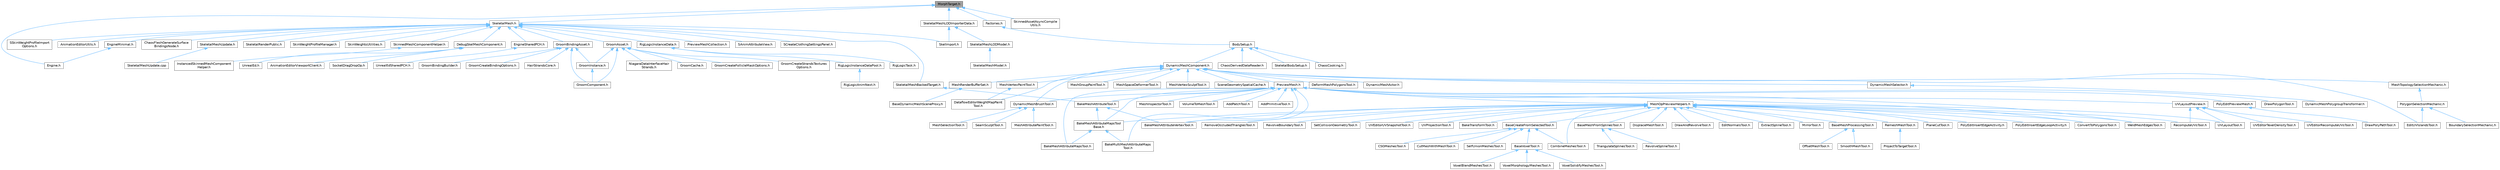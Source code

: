 digraph "MorphTarget.h"
{
 // INTERACTIVE_SVG=YES
 // LATEX_PDF_SIZE
  bgcolor="transparent";
  edge [fontname=Helvetica,fontsize=10,labelfontname=Helvetica,labelfontsize=10];
  node [fontname=Helvetica,fontsize=10,shape=box,height=0.2,width=0.4];
  Node1 [id="Node000001",label="MorphTarget.h",height=0.2,width=0.4,color="gray40", fillcolor="grey60", style="filled", fontcolor="black",tooltip=" "];
  Node1 -> Node2 [id="edge1_Node000001_Node000002",dir="back",color="steelblue1",style="solid",tooltip=" "];
  Node2 [id="Node000002",label="Engine.h",height=0.2,width=0.4,color="grey40", fillcolor="white", style="filled",URL="$d1/d34/Public_2Engine_8h.html",tooltip=" "];
  Node1 -> Node3 [id="edge2_Node000001_Node000003",dir="back",color="steelblue1",style="solid",tooltip=" "];
  Node3 [id="Node000003",label="Factories.h",height=0.2,width=0.4,color="grey40", fillcolor="white", style="filled",URL="$d2/d18/Factories_8h.html",tooltip=" "];
  Node3 -> Node4 [id="edge3_Node000003_Node000004",dir="back",color="steelblue1",style="solid",tooltip=" "];
  Node4 [id="Node000004",label="BodySetup.h",height=0.2,width=0.4,color="grey40", fillcolor="white", style="filled",URL="$d8/d7b/BodySetup_8h.html",tooltip=" "];
  Node4 -> Node5 [id="edge4_Node000004_Node000005",dir="back",color="steelblue1",style="solid",tooltip=" "];
  Node5 [id="Node000005",label="ChaosCooking.h",height=0.2,width=0.4,color="grey40", fillcolor="white", style="filled",URL="$de/d88/ChaosCooking_8h.html",tooltip=" "];
  Node4 -> Node6 [id="edge5_Node000004_Node000006",dir="back",color="steelblue1",style="solid",tooltip=" "];
  Node6 [id="Node000006",label="ChaosDerivedDataReader.h",height=0.2,width=0.4,color="grey40", fillcolor="white", style="filled",URL="$de/d70/ChaosDerivedDataReader_8h.html",tooltip=" "];
  Node4 -> Node7 [id="edge6_Node000004_Node000007",dir="back",color="steelblue1",style="solid",tooltip=" "];
  Node7 [id="Node000007",label="DynamicMeshComponent.h",height=0.2,width=0.4,color="grey40", fillcolor="white", style="filled",URL="$d8/d66/DynamicMeshComponent_8h.html",tooltip=" "];
  Node7 -> Node8 [id="edge7_Node000007_Node000008",dir="back",color="steelblue1",style="solid",tooltip=" "];
  Node8 [id="Node000008",label="DataflowEditorWeightMapPaint\lTool.h",height=0.2,width=0.4,color="grey40", fillcolor="white", style="filled",URL="$db/d46/DataflowEditorWeightMapPaintTool_8h.html",tooltip=" "];
  Node7 -> Node9 [id="edge8_Node000007_Node000009",dir="back",color="steelblue1",style="solid",tooltip=" "];
  Node9 [id="Node000009",label="DeformMeshPolygonsTool.h",height=0.2,width=0.4,color="grey40", fillcolor="white", style="filled",URL="$db/d72/DeformMeshPolygonsTool_8h.html",tooltip=" "];
  Node7 -> Node10 [id="edge9_Node000007_Node000010",dir="back",color="steelblue1",style="solid",tooltip=" "];
  Node10 [id="Node000010",label="DynamicMeshActor.h",height=0.2,width=0.4,color="grey40", fillcolor="white", style="filled",URL="$d1/d71/DynamicMeshActor_8h.html",tooltip=" "];
  Node7 -> Node11 [id="edge10_Node000007_Node000011",dir="back",color="steelblue1",style="solid",tooltip=" "];
  Node11 [id="Node000011",label="DynamicMeshBrushTool.h",height=0.2,width=0.4,color="grey40", fillcolor="white", style="filled",URL="$da/d04/DynamicMeshBrushTool_8h.html",tooltip=" "];
  Node11 -> Node12 [id="edge11_Node000011_Node000012",dir="back",color="steelblue1",style="solid",tooltip=" "];
  Node12 [id="Node000012",label="MeshAttributePaintTool.h",height=0.2,width=0.4,color="grey40", fillcolor="white", style="filled",URL="$d3/d29/MeshAttributePaintTool_8h.html",tooltip=" "];
  Node11 -> Node13 [id="edge12_Node000011_Node000013",dir="back",color="steelblue1",style="solid",tooltip=" "];
  Node13 [id="Node000013",label="MeshSelectionTool.h",height=0.2,width=0.4,color="grey40", fillcolor="white", style="filled",URL="$d8/d80/MeshSelectionTool_8h.html",tooltip=" "];
  Node11 -> Node14 [id="edge13_Node000011_Node000014",dir="back",color="steelblue1",style="solid",tooltip=" "];
  Node14 [id="Node000014",label="SeamSculptTool.h",height=0.2,width=0.4,color="grey40", fillcolor="white", style="filled",URL="$d1/d31/SeamSculptTool_8h.html",tooltip=" "];
  Node7 -> Node15 [id="edge14_Node000007_Node000015",dir="back",color="steelblue1",style="solid",tooltip=" "];
  Node15 [id="Node000015",label="DynamicMeshSelector.h",height=0.2,width=0.4,color="grey40", fillcolor="white", style="filled",URL="$dc/d01/DynamicMeshSelector_8h.html",tooltip=" "];
  Node15 -> Node16 [id="edge15_Node000015_Node000016",dir="back",color="steelblue1",style="solid",tooltip=" "];
  Node16 [id="Node000016",label="DynamicMeshPolygroupTransformer.h",height=0.2,width=0.4,color="grey40", fillcolor="white", style="filled",URL="$dc/db2/DynamicMeshPolygroupTransformer_8h.html",tooltip=" "];
  Node7 -> Node17 [id="edge16_Node000007_Node000017",dir="back",color="steelblue1",style="solid",tooltip=" "];
  Node17 [id="Node000017",label="EditUVIslandsTool.h",height=0.2,width=0.4,color="grey40", fillcolor="white", style="filled",URL="$d0/de4/EditUVIslandsTool_8h.html",tooltip=" "];
  Node7 -> Node18 [id="edge17_Node000007_Node000018",dir="back",color="steelblue1",style="solid",tooltip=" "];
  Node18 [id="Node000018",label="MeshGroupPaintTool.h",height=0.2,width=0.4,color="grey40", fillcolor="white", style="filled",URL="$dd/d04/MeshGroupPaintTool_8h.html",tooltip=" "];
  Node7 -> Node19 [id="edge18_Node000007_Node000019",dir="back",color="steelblue1",style="solid",tooltip=" "];
  Node19 [id="Node000019",label="MeshRenderBufferSet.h",height=0.2,width=0.4,color="grey40", fillcolor="white", style="filled",URL="$de/dc2/MeshRenderBufferSet_8h.html",tooltip=" "];
  Node19 -> Node20 [id="edge19_Node000019_Node000020",dir="back",color="steelblue1",style="solid",tooltip=" "];
  Node20 [id="Node000020",label="BaseDynamicMeshSceneProxy.h",height=0.2,width=0.4,color="grey40", fillcolor="white", style="filled",URL="$d2/dee/BaseDynamicMeshSceneProxy_8h.html",tooltip=" "];
  Node7 -> Node21 [id="edge20_Node000007_Node000021",dir="back",color="steelblue1",style="solid",tooltip=" "];
  Node21 [id="Node000021",label="MeshSpaceDeformerTool.h",height=0.2,width=0.4,color="grey40", fillcolor="white", style="filled",URL="$d7/dc8/MeshSpaceDeformerTool_8h.html",tooltip=" "];
  Node7 -> Node22 [id="edge21_Node000007_Node000022",dir="back",color="steelblue1",style="solid",tooltip=" "];
  Node22 [id="Node000022",label="MeshTopologySelectionMechanic.h",height=0.2,width=0.4,color="grey40", fillcolor="white", style="filled",URL="$d5/d15/MeshTopologySelectionMechanic_8h.html",tooltip=" "];
  Node22 -> Node23 [id="edge22_Node000022_Node000023",dir="back",color="steelblue1",style="solid",tooltip=" "];
  Node23 [id="Node000023",label="PolygonSelectionMechanic.h",height=0.2,width=0.4,color="grey40", fillcolor="white", style="filled",URL="$da/dff/PolygonSelectionMechanic_8h.html",tooltip=" "];
  Node23 -> Node24 [id="edge23_Node000023_Node000024",dir="back",color="steelblue1",style="solid",tooltip=" "];
  Node24 [id="Node000024",label="BoundarySelectionMechanic.h",height=0.2,width=0.4,color="grey40", fillcolor="white", style="filled",URL="$d8/dd6/BoundarySelectionMechanic_8h.html",tooltip=" "];
  Node23 -> Node17 [id="edge24_Node000023_Node000017",dir="back",color="steelblue1",style="solid",tooltip=" "];
  Node7 -> Node25 [id="edge25_Node000007_Node000025",dir="back",color="steelblue1",style="solid",tooltip=" "];
  Node25 [id="Node000025",label="MeshVertexPaintTool.h",height=0.2,width=0.4,color="grey40", fillcolor="white", style="filled",URL="$db/d74/MeshVertexPaintTool_8h.html",tooltip=" "];
  Node25 -> Node8 [id="edge26_Node000025_Node000008",dir="back",color="steelblue1",style="solid",tooltip=" "];
  Node7 -> Node26 [id="edge27_Node000007_Node000026",dir="back",color="steelblue1",style="solid",tooltip=" "];
  Node26 [id="Node000026",label="MeshVertexSculptTool.h",height=0.2,width=0.4,color="grey40", fillcolor="white", style="filled",URL="$dc/da6/MeshVertexSculptTool_8h.html",tooltip=" "];
  Node7 -> Node27 [id="edge28_Node000007_Node000027",dir="back",color="steelblue1",style="solid",tooltip=" "];
  Node27 [id="Node000027",label="PreviewMesh.h",height=0.2,width=0.4,color="grey40", fillcolor="white", style="filled",URL="$d6/d30/PreviewMesh_8h.html",tooltip=" "];
  Node27 -> Node28 [id="edge29_Node000027_Node000028",dir="back",color="steelblue1",style="solid",tooltip=" "];
  Node28 [id="Node000028",label="AddPatchTool.h",height=0.2,width=0.4,color="grey40", fillcolor="white", style="filled",URL="$d5/deb/AddPatchTool_8h.html",tooltip=" "];
  Node27 -> Node29 [id="edge30_Node000027_Node000029",dir="back",color="steelblue1",style="solid",tooltip=" "];
  Node29 [id="Node000029",label="AddPrimitiveTool.h",height=0.2,width=0.4,color="grey40", fillcolor="white", style="filled",URL="$d5/dbf/AddPrimitiveTool_8h.html",tooltip=" "];
  Node27 -> Node30 [id="edge31_Node000027_Node000030",dir="back",color="steelblue1",style="solid",tooltip=" "];
  Node30 [id="Node000030",label="BakeMeshAttributeMapsTool.h",height=0.2,width=0.4,color="grey40", fillcolor="white", style="filled",URL="$d8/d14/BakeMeshAttributeMapsTool_8h.html",tooltip=" "];
  Node27 -> Node31 [id="edge32_Node000027_Node000031",dir="back",color="steelblue1",style="solid",tooltip=" "];
  Node31 [id="Node000031",label="BakeMeshAttributeMapsTool\lBase.h",height=0.2,width=0.4,color="grey40", fillcolor="white", style="filled",URL="$dc/d68/BakeMeshAttributeMapsToolBase_8h.html",tooltip=" "];
  Node31 -> Node30 [id="edge33_Node000031_Node000030",dir="back",color="steelblue1",style="solid",tooltip=" "];
  Node31 -> Node32 [id="edge34_Node000031_Node000032",dir="back",color="steelblue1",style="solid",tooltip=" "];
  Node32 [id="Node000032",label="BakeMultiMeshAttributeMaps\lTool.h",height=0.2,width=0.4,color="grey40", fillcolor="white", style="filled",URL="$d7/d65/BakeMultiMeshAttributeMapsTool_8h.html",tooltip=" "];
  Node27 -> Node33 [id="edge35_Node000027_Node000033",dir="back",color="steelblue1",style="solid",tooltip=" "];
  Node33 [id="Node000033",label="BakeMeshAttributeTool.h",height=0.2,width=0.4,color="grey40", fillcolor="white", style="filled",URL="$d0/d82/BakeMeshAttributeTool_8h.html",tooltip=" "];
  Node33 -> Node31 [id="edge36_Node000033_Node000031",dir="back",color="steelblue1",style="solid",tooltip=" "];
  Node33 -> Node34 [id="edge37_Node000033_Node000034",dir="back",color="steelblue1",style="solid",tooltip=" "];
  Node34 [id="Node000034",label="BakeMeshAttributeVertexTool.h",height=0.2,width=0.4,color="grey40", fillcolor="white", style="filled",URL="$d6/d76/BakeMeshAttributeVertexTool_8h.html",tooltip=" "];
  Node27 -> Node34 [id="edge38_Node000027_Node000034",dir="back",color="steelblue1",style="solid",tooltip=" "];
  Node27 -> Node32 [id="edge39_Node000027_Node000032",dir="back",color="steelblue1",style="solid",tooltip=" "];
  Node27 -> Node35 [id="edge40_Node000027_Node000035",dir="back",color="steelblue1",style="solid",tooltip=" "];
  Node35 [id="Node000035",label="ConvertToPolygonsTool.h",height=0.2,width=0.4,color="grey40", fillcolor="white", style="filled",URL="$d7/d5a/ConvertToPolygonsTool_8h.html",tooltip=" "];
  Node27 -> Node36 [id="edge41_Node000027_Node000036",dir="back",color="steelblue1",style="solid",tooltip=" "];
  Node36 [id="Node000036",label="DrawPolygonTool.h",height=0.2,width=0.4,color="grey40", fillcolor="white", style="filled",URL="$d0/d15/DrawPolygonTool_8h.html",tooltip=" "];
  Node27 -> Node11 [id="edge42_Node000027_Node000011",dir="back",color="steelblue1",style="solid",tooltip=" "];
  Node27 -> Node37 [id="edge43_Node000027_Node000037",dir="back",color="steelblue1",style="solid",tooltip=" "];
  Node37 [id="Node000037",label="MeshInspectorTool.h",height=0.2,width=0.4,color="grey40", fillcolor="white", style="filled",URL="$de/da1/MeshInspectorTool_8h.html",tooltip=" "];
  Node27 -> Node38 [id="edge44_Node000027_Node000038",dir="back",color="steelblue1",style="solid",tooltip=" "];
  Node38 [id="Node000038",label="MeshOpPreviewHelpers.h",height=0.2,width=0.4,color="grey40", fillcolor="white", style="filled",URL="$de/d33/MeshOpPreviewHelpers_8h.html",tooltip=" "];
  Node38 -> Node31 [id="edge45_Node000038_Node000031",dir="back",color="steelblue1",style="solid",tooltip=" "];
  Node38 -> Node34 [id="edge46_Node000038_Node000034",dir="back",color="steelblue1",style="solid",tooltip=" "];
  Node38 -> Node39 [id="edge47_Node000038_Node000039",dir="back",color="steelblue1",style="solid",tooltip=" "];
  Node39 [id="Node000039",label="BakeTransformTool.h",height=0.2,width=0.4,color="grey40", fillcolor="white", style="filled",URL="$dc/d39/BakeTransformTool_8h.html",tooltip=" "];
  Node38 -> Node40 [id="edge48_Node000038_Node000040",dir="back",color="steelblue1",style="solid",tooltip=" "];
  Node40 [id="Node000040",label="BaseCreateFromSelectedTool.h",height=0.2,width=0.4,color="grey40", fillcolor="white", style="filled",URL="$de/dc7/BaseCreateFromSelectedTool_8h.html",tooltip=" "];
  Node40 -> Node41 [id="edge49_Node000040_Node000041",dir="back",color="steelblue1",style="solid",tooltip=" "];
  Node41 [id="Node000041",label="BaseVoxelTool.h",height=0.2,width=0.4,color="grey40", fillcolor="white", style="filled",URL="$db/d63/BaseVoxelTool_8h.html",tooltip=" "];
  Node41 -> Node42 [id="edge50_Node000041_Node000042",dir="back",color="steelblue1",style="solid",tooltip=" "];
  Node42 [id="Node000042",label="VoxelBlendMeshesTool.h",height=0.2,width=0.4,color="grey40", fillcolor="white", style="filled",URL="$da/d0e/VoxelBlendMeshesTool_8h.html",tooltip=" "];
  Node41 -> Node43 [id="edge51_Node000041_Node000043",dir="back",color="steelblue1",style="solid",tooltip=" "];
  Node43 [id="Node000043",label="VoxelMorphologyMeshesTool.h",height=0.2,width=0.4,color="grey40", fillcolor="white", style="filled",URL="$dc/d30/VoxelMorphologyMeshesTool_8h.html",tooltip=" "];
  Node41 -> Node44 [id="edge52_Node000041_Node000044",dir="back",color="steelblue1",style="solid",tooltip=" "];
  Node44 [id="Node000044",label="VoxelSolidifyMeshesTool.h",height=0.2,width=0.4,color="grey40", fillcolor="white", style="filled",URL="$de/da2/VoxelSolidifyMeshesTool_8h.html",tooltip=" "];
  Node40 -> Node45 [id="edge53_Node000040_Node000045",dir="back",color="steelblue1",style="solid",tooltip=" "];
  Node45 [id="Node000045",label="CSGMeshesTool.h",height=0.2,width=0.4,color="grey40", fillcolor="white", style="filled",URL="$db/dd1/CSGMeshesTool_8h.html",tooltip=" "];
  Node40 -> Node46 [id="edge54_Node000040_Node000046",dir="back",color="steelblue1",style="solid",tooltip=" "];
  Node46 [id="Node000046",label="CombineMeshesTool.h",height=0.2,width=0.4,color="grey40", fillcolor="white", style="filled",URL="$dd/da3/CombineMeshesTool_8h.html",tooltip=" "];
  Node40 -> Node47 [id="edge55_Node000040_Node000047",dir="back",color="steelblue1",style="solid",tooltip=" "];
  Node47 [id="Node000047",label="CutMeshWithMeshTool.h",height=0.2,width=0.4,color="grey40", fillcolor="white", style="filled",URL="$d2/d2c/CutMeshWithMeshTool_8h.html",tooltip=" "];
  Node40 -> Node48 [id="edge56_Node000040_Node000048",dir="back",color="steelblue1",style="solid",tooltip=" "];
  Node48 [id="Node000048",label="SelfUnionMeshesTool.h",height=0.2,width=0.4,color="grey40", fillcolor="white", style="filled",URL="$dc/dad/SelfUnionMeshesTool_8h.html",tooltip=" "];
  Node38 -> Node49 [id="edge57_Node000038_Node000049",dir="back",color="steelblue1",style="solid",tooltip=" "];
  Node49 [id="Node000049",label="BaseMeshFromSplinesTool.h",height=0.2,width=0.4,color="grey40", fillcolor="white", style="filled",URL="$da/d31/BaseMeshFromSplinesTool_8h.html",tooltip=" "];
  Node49 -> Node50 [id="edge58_Node000049_Node000050",dir="back",color="steelblue1",style="solid",tooltip=" "];
  Node50 [id="Node000050",label="RevolveSplineTool.h",height=0.2,width=0.4,color="grey40", fillcolor="white", style="filled",URL="$d3/d36/RevolveSplineTool_8h.html",tooltip=" "];
  Node49 -> Node51 [id="edge59_Node000049_Node000051",dir="back",color="steelblue1",style="solid",tooltip=" "];
  Node51 [id="Node000051",label="TriangulateSplinesTool.h",height=0.2,width=0.4,color="grey40", fillcolor="white", style="filled",URL="$d9/de6/TriangulateSplinesTool_8h.html",tooltip=" "];
  Node38 -> Node52 [id="edge60_Node000038_Node000052",dir="back",color="steelblue1",style="solid",tooltip=" "];
  Node52 [id="Node000052",label="BaseMeshProcessingTool.h",height=0.2,width=0.4,color="grey40", fillcolor="white", style="filled",URL="$d4/d77/BaseMeshProcessingTool_8h.html",tooltip=" "];
  Node52 -> Node53 [id="edge61_Node000052_Node000053",dir="back",color="steelblue1",style="solid",tooltip=" "];
  Node53 [id="Node000053",label="OffsetMeshTool.h",height=0.2,width=0.4,color="grey40", fillcolor="white", style="filled",URL="$da/d01/OffsetMeshTool_8h.html",tooltip=" "];
  Node52 -> Node54 [id="edge62_Node000052_Node000054",dir="back",color="steelblue1",style="solid",tooltip=" "];
  Node54 [id="Node000054",label="SmoothMeshTool.h",height=0.2,width=0.4,color="grey40", fillcolor="white", style="filled",URL="$da/da9/SmoothMeshTool_8h.html",tooltip=" "];
  Node38 -> Node46 [id="edge63_Node000038_Node000046",dir="back",color="steelblue1",style="solid",tooltip=" "];
  Node38 -> Node35 [id="edge64_Node000038_Node000035",dir="back",color="steelblue1",style="solid",tooltip=" "];
  Node38 -> Node55 [id="edge65_Node000038_Node000055",dir="back",color="steelblue1",style="solid",tooltip=" "];
  Node55 [id="Node000055",label="DisplaceMeshTool.h",height=0.2,width=0.4,color="grey40", fillcolor="white", style="filled",URL="$da/d28/DisplaceMeshTool_8h.html",tooltip=" "];
  Node38 -> Node56 [id="edge66_Node000038_Node000056",dir="back",color="steelblue1",style="solid",tooltip=" "];
  Node56 [id="Node000056",label="DrawAndRevolveTool.h",height=0.2,width=0.4,color="grey40", fillcolor="white", style="filled",URL="$d8/d06/DrawAndRevolveTool_8h.html",tooltip=" "];
  Node38 -> Node57 [id="edge67_Node000038_Node000057",dir="back",color="steelblue1",style="solid",tooltip=" "];
  Node57 [id="Node000057",label="EditNormalsTool.h",height=0.2,width=0.4,color="grey40", fillcolor="white", style="filled",URL="$de/d53/EditNormalsTool_8h.html",tooltip=" "];
  Node38 -> Node58 [id="edge68_Node000038_Node000058",dir="back",color="steelblue1",style="solid",tooltip=" "];
  Node58 [id="Node000058",label="ExtractSplineTool.h",height=0.2,width=0.4,color="grey40", fillcolor="white", style="filled",URL="$d3/d4d/ExtractSplineTool_8h.html",tooltip=" "];
  Node38 -> Node59 [id="edge69_Node000038_Node000059",dir="back",color="steelblue1",style="solid",tooltip=" "];
  Node59 [id="Node000059",label="MirrorTool.h",height=0.2,width=0.4,color="grey40", fillcolor="white", style="filled",URL="$d3/dc9/MirrorTool_8h.html",tooltip=" "];
  Node38 -> Node60 [id="edge70_Node000038_Node000060",dir="back",color="steelblue1",style="solid",tooltip=" "];
  Node60 [id="Node000060",label="PlaneCutTool.h",height=0.2,width=0.4,color="grey40", fillcolor="white", style="filled",URL="$dd/def/PlaneCutTool_8h.html",tooltip=" "];
  Node38 -> Node61 [id="edge71_Node000038_Node000061",dir="back",color="steelblue1",style="solid",tooltip=" "];
  Node61 [id="Node000061",label="PolyEditInsertEdgeActivity.h",height=0.2,width=0.4,color="grey40", fillcolor="white", style="filled",URL="$d1/d26/PolyEditInsertEdgeActivity_8h.html",tooltip=" "];
  Node38 -> Node62 [id="edge72_Node000038_Node000062",dir="back",color="steelblue1",style="solid",tooltip=" "];
  Node62 [id="Node000062",label="PolyEditInsertEdgeLoopActivity.h",height=0.2,width=0.4,color="grey40", fillcolor="white", style="filled",URL="$d5/d37/PolyEditInsertEdgeLoopActivity_8h.html",tooltip=" "];
  Node38 -> Node63 [id="edge73_Node000038_Node000063",dir="back",color="steelblue1",style="solid",tooltip=" "];
  Node63 [id="Node000063",label="RecomputeUVsTool.h",height=0.2,width=0.4,color="grey40", fillcolor="white", style="filled",URL="$d0/d92/RecomputeUVsTool_8h.html",tooltip=" "];
  Node38 -> Node64 [id="edge74_Node000038_Node000064",dir="back",color="steelblue1",style="solid",tooltip=" "];
  Node64 [id="Node000064",label="RemeshMeshTool.h",height=0.2,width=0.4,color="grey40", fillcolor="white", style="filled",URL="$dc/dd6/RemeshMeshTool_8h.html",tooltip=" "];
  Node64 -> Node65 [id="edge75_Node000064_Node000065",dir="back",color="steelblue1",style="solid",tooltip=" "];
  Node65 [id="Node000065",label="ProjectToTargetTool.h",height=0.2,width=0.4,color="grey40", fillcolor="white", style="filled",URL="$d3/daa/ProjectToTargetTool_8h.html",tooltip=" "];
  Node38 -> Node66 [id="edge76_Node000038_Node000066",dir="back",color="steelblue1",style="solid",tooltip=" "];
  Node66 [id="Node000066",label="RemoveOccludedTrianglesTool.h",height=0.2,width=0.4,color="grey40", fillcolor="white", style="filled",URL="$d9/da1/RemoveOccludedTrianglesTool_8h.html",tooltip=" "];
  Node38 -> Node67 [id="edge77_Node000038_Node000067",dir="back",color="steelblue1",style="solid",tooltip=" "];
  Node67 [id="Node000067",label="RevolveBoundaryTool.h",height=0.2,width=0.4,color="grey40", fillcolor="white", style="filled",URL="$da/dce/RevolveBoundaryTool_8h.html",tooltip=" "];
  Node38 -> Node68 [id="edge78_Node000038_Node000068",dir="back",color="steelblue1",style="solid",tooltip=" "];
  Node68 [id="Node000068",label="SetCollisionGeometryTool.h",height=0.2,width=0.4,color="grey40", fillcolor="white", style="filled",URL="$d0/de6/SetCollisionGeometryTool_8h.html",tooltip=" "];
  Node38 -> Node69 [id="edge79_Node000038_Node000069",dir="back",color="steelblue1",style="solid",tooltip=" "];
  Node69 [id="Node000069",label="UVEditorUVSnapshotTool.h",height=0.2,width=0.4,color="grey40", fillcolor="white", style="filled",URL="$d4/dd6/UVEditorUVSnapshotTool_8h.html",tooltip=" "];
  Node38 -> Node70 [id="edge80_Node000038_Node000070",dir="back",color="steelblue1",style="solid",tooltip=" "];
  Node70 [id="Node000070",label="UVLayoutTool.h",height=0.2,width=0.4,color="grey40", fillcolor="white", style="filled",URL="$d6/d89/UVLayoutTool_8h.html",tooltip=" "];
  Node38 -> Node71 [id="edge81_Node000038_Node000071",dir="back",color="steelblue1",style="solid",tooltip=" "];
  Node71 [id="Node000071",label="UVProjectionTool.h",height=0.2,width=0.4,color="grey40", fillcolor="white", style="filled",URL="$d5/d4f/UVProjectionTool_8h.html",tooltip=" "];
  Node38 -> Node72 [id="edge82_Node000038_Node000072",dir="back",color="steelblue1",style="solid",tooltip=" "];
  Node72 [id="Node000072",label="WeldMeshEdgesTool.h",height=0.2,width=0.4,color="grey40", fillcolor="white", style="filled",URL="$d5/d6e/WeldMeshEdgesTool_8h.html",tooltip=" "];
  Node27 -> Node73 [id="edge83_Node000027_Node000073",dir="back",color="steelblue1",style="solid",tooltip=" "];
  Node73 [id="Node000073",label="PolyEditPreviewMesh.h",height=0.2,width=0.4,color="grey40", fillcolor="white", style="filled",URL="$d2/de8/PolyEditPreviewMesh_8h.html",tooltip=" "];
  Node73 -> Node74 [id="edge84_Node000073_Node000074",dir="back",color="steelblue1",style="solid",tooltip=" "];
  Node74 [id="Node000074",label="DrawPolyPathTool.h",height=0.2,width=0.4,color="grey40", fillcolor="white", style="filled",URL="$dc/d3e/DrawPolyPathTool_8h.html",tooltip=" "];
  Node27 -> Node75 [id="edge85_Node000027_Node000075",dir="back",color="steelblue1",style="solid",tooltip=" "];
  Node75 [id="Node000075",label="UVLayoutPreview.h",height=0.2,width=0.4,color="grey40", fillcolor="white", style="filled",URL="$dd/d16/UVLayoutPreview_8h.html",tooltip=" "];
  Node75 -> Node63 [id="edge86_Node000075_Node000063",dir="back",color="steelblue1",style="solid",tooltip=" "];
  Node75 -> Node76 [id="edge87_Node000075_Node000076",dir="back",color="steelblue1",style="solid",tooltip=" "];
  Node76 [id="Node000076",label="UVEditorRecomputeUVsTool.h",height=0.2,width=0.4,color="grey40", fillcolor="white", style="filled",URL="$d2/db8/UVEditorRecomputeUVsTool_8h.html",tooltip=" "];
  Node75 -> Node77 [id="edge88_Node000075_Node000077",dir="back",color="steelblue1",style="solid",tooltip=" "];
  Node77 [id="Node000077",label="UVEditorTexelDensityTool.h",height=0.2,width=0.4,color="grey40", fillcolor="white", style="filled",URL="$d0/d8b/UVEditorTexelDensityTool_8h.html",tooltip=" "];
  Node75 -> Node70 [id="edge89_Node000075_Node000070",dir="back",color="steelblue1",style="solid",tooltip=" "];
  Node27 -> Node78 [id="edge90_Node000027_Node000078",dir="back",color="steelblue1",style="solid",tooltip=" "];
  Node78 [id="Node000078",label="VolumeToMeshTool.h",height=0.2,width=0.4,color="grey40", fillcolor="white", style="filled",URL="$de/d64/VolumeToMeshTool_8h.html",tooltip=" "];
  Node27 -> Node72 [id="edge91_Node000027_Node000072",dir="back",color="steelblue1",style="solid",tooltip=" "];
  Node7 -> Node79 [id="edge92_Node000007_Node000079",dir="back",color="steelblue1",style="solid",tooltip=" "];
  Node79 [id="Node000079",label="SceneGeometrySpatialCache.h",height=0.2,width=0.4,color="grey40", fillcolor="white", style="filled",URL="$d6/d6f/SceneGeometrySpatialCache_8h.html",tooltip=" "];
  Node4 -> Node80 [id="edge93_Node000004_Node000080",dir="back",color="steelblue1",style="solid",tooltip=" "];
  Node80 [id="Node000080",label="SkeletalBodySetup.h",height=0.2,width=0.4,color="grey40", fillcolor="white", style="filled",URL="$dc/dbc/SkeletalBodySetup_8h.html",tooltip=" "];
  Node1 -> Node81 [id="edge94_Node000001_Node000081",dir="back",color="steelblue1",style="solid",tooltip=" "];
  Node81 [id="Node000081",label="SkeletalMesh.h",height=0.2,width=0.4,color="grey40", fillcolor="white", style="filled",URL="$d6/de7/SkeletalMesh_8h.html",tooltip=" "];
  Node81 -> Node82 [id="edge95_Node000081_Node000082",dir="back",color="steelblue1",style="solid",tooltip=" "];
  Node82 [id="Node000082",label="AnimationEditorUtils.h",height=0.2,width=0.4,color="grey40", fillcolor="white", style="filled",URL="$df/d23/AnimationEditorUtils_8h.html",tooltip=" "];
  Node81 -> Node83 [id="edge96_Node000081_Node000083",dir="back",color="steelblue1",style="solid",tooltip=" "];
  Node83 [id="Node000083",label="ChaosFleshGenerateSurface\lBindingsNode.h",height=0.2,width=0.4,color="grey40", fillcolor="white", style="filled",URL="$db/dca/ChaosFleshGenerateSurfaceBindingsNode_8h.html",tooltip=" "];
  Node81 -> Node84 [id="edge97_Node000081_Node000084",dir="back",color="steelblue1",style="solid",tooltip=" "];
  Node84 [id="Node000084",label="DebugSkelMeshComponent.h",height=0.2,width=0.4,color="grey40", fillcolor="white", style="filled",URL="$d5/d33/DebugSkelMeshComponent_8h.html",tooltip=" "];
  Node84 -> Node85 [id="edge98_Node000084_Node000085",dir="back",color="steelblue1",style="solid",tooltip=" "];
  Node85 [id="Node000085",label="AnimationEditorViewportClient.h",height=0.2,width=0.4,color="grey40", fillcolor="white", style="filled",URL="$d1/d45/AnimationEditorViewportClient_8h.html",tooltip=" "];
  Node84 -> Node86 [id="edge99_Node000084_Node000086",dir="back",color="steelblue1",style="solid",tooltip=" "];
  Node86 [id="Node000086",label="SocketDragDropOp.h",height=0.2,width=0.4,color="grey40", fillcolor="white", style="filled",URL="$d2/d53/SocketDragDropOp_8h.html",tooltip=" "];
  Node84 -> Node87 [id="edge100_Node000084_Node000087",dir="back",color="steelblue1",style="solid",tooltip=" "];
  Node87 [id="Node000087",label="UnrealEd.h",height=0.2,width=0.4,color="grey40", fillcolor="white", style="filled",URL="$d2/d5f/UnrealEd_8h.html",tooltip=" "];
  Node81 -> Node88 [id="edge101_Node000081_Node000088",dir="back",color="steelblue1",style="solid",tooltip=" "];
  Node88 [id="Node000088",label="EngineMinimal.h",height=0.2,width=0.4,color="grey40", fillcolor="white", style="filled",URL="$d0/d2c/EngineMinimal_8h.html",tooltip=" "];
  Node88 -> Node2 [id="edge102_Node000088_Node000002",dir="back",color="steelblue1",style="solid",tooltip=" "];
  Node81 -> Node89 [id="edge103_Node000081_Node000089",dir="back",color="steelblue1",style="solid",tooltip=" "];
  Node89 [id="Node000089",label="EngineSharedPCH.h",height=0.2,width=0.4,color="grey40", fillcolor="white", style="filled",URL="$dc/dbb/EngineSharedPCH_8h.html",tooltip=" "];
  Node89 -> Node90 [id="edge104_Node000089_Node000090",dir="back",color="steelblue1",style="solid",tooltip=" "];
  Node90 [id="Node000090",label="UnrealEdSharedPCH.h",height=0.2,width=0.4,color="grey40", fillcolor="white", style="filled",URL="$d1/de6/UnrealEdSharedPCH_8h.html",tooltip=" "];
  Node81 -> Node91 [id="edge105_Node000081_Node000091",dir="back",color="steelblue1",style="solid",tooltip=" "];
  Node91 [id="Node000091",label="GroomAsset.h",height=0.2,width=0.4,color="grey40", fillcolor="white", style="filled",URL="$d8/df1/GroomAsset_8h.html",tooltip=" "];
  Node91 -> Node92 [id="edge106_Node000091_Node000092",dir="back",color="steelblue1",style="solid",tooltip=" "];
  Node92 [id="Node000092",label="GroomCache.h",height=0.2,width=0.4,color="grey40", fillcolor="white", style="filled",URL="$d7/d6e/GroomCache_8h.html",tooltip=" "];
  Node91 -> Node93 [id="edge107_Node000091_Node000093",dir="back",color="steelblue1",style="solid",tooltip=" "];
  Node93 [id="Node000093",label="GroomComponent.h",height=0.2,width=0.4,color="grey40", fillcolor="white", style="filled",URL="$de/d2e/GroomComponent_8h.html",tooltip=" "];
  Node91 -> Node94 [id="edge108_Node000091_Node000094",dir="back",color="steelblue1",style="solid",tooltip=" "];
  Node94 [id="Node000094",label="GroomCreateFollicleMaskOptions.h",height=0.2,width=0.4,color="grey40", fillcolor="white", style="filled",URL="$d7/d8b/GroomCreateFollicleMaskOptions_8h.html",tooltip=" "];
  Node91 -> Node95 [id="edge109_Node000091_Node000095",dir="back",color="steelblue1",style="solid",tooltip=" "];
  Node95 [id="Node000095",label="GroomCreateStrandsTextures\lOptions.h",height=0.2,width=0.4,color="grey40", fillcolor="white", style="filled",URL="$da/dfc/GroomCreateStrandsTexturesOptions_8h.html",tooltip=" "];
  Node91 -> Node96 [id="edge110_Node000091_Node000096",dir="back",color="steelblue1",style="solid",tooltip=" "];
  Node96 [id="Node000096",label="GroomInstance.h",height=0.2,width=0.4,color="grey40", fillcolor="white", style="filled",URL="$dd/d47/GroomInstance_8h.html",tooltip=" "];
  Node96 -> Node93 [id="edge111_Node000096_Node000093",dir="back",color="steelblue1",style="solid",tooltip=" "];
  Node91 -> Node97 [id="edge112_Node000091_Node000097",dir="back",color="steelblue1",style="solid",tooltip=" "];
  Node97 [id="Node000097",label="NiagaraDataInterfaceHair\lStrands.h",height=0.2,width=0.4,color="grey40", fillcolor="white", style="filled",URL="$da/dd2/NiagaraDataInterfaceHairStrands_8h.html",tooltip=" "];
  Node81 -> Node98 [id="edge113_Node000081_Node000098",dir="back",color="steelblue1",style="solid",tooltip=" "];
  Node98 [id="Node000098",label="GroomBindingAsset.h",height=0.2,width=0.4,color="grey40", fillcolor="white", style="filled",URL="$de/d26/GroomBindingAsset_8h.html",tooltip=" "];
  Node98 -> Node99 [id="edge114_Node000098_Node000099",dir="back",color="steelblue1",style="solid",tooltip=" "];
  Node99 [id="Node000099",label="GroomBindingBuilder.h",height=0.2,width=0.4,color="grey40", fillcolor="white", style="filled",URL="$d2/d2f/GroomBindingBuilder_8h.html",tooltip=" "];
  Node98 -> Node93 [id="edge115_Node000098_Node000093",dir="back",color="steelblue1",style="solid",tooltip=" "];
  Node98 -> Node100 [id="edge116_Node000098_Node000100",dir="back",color="steelblue1",style="solid",tooltip=" "];
  Node100 [id="Node000100",label="GroomCreateBindingOptions.h",height=0.2,width=0.4,color="grey40", fillcolor="white", style="filled",URL="$d5/dba/GroomCreateBindingOptions_8h.html",tooltip=" "];
  Node98 -> Node96 [id="edge117_Node000098_Node000096",dir="back",color="steelblue1",style="solid",tooltip=" "];
  Node98 -> Node101 [id="edge118_Node000098_Node000101",dir="back",color="steelblue1",style="solid",tooltip=" "];
  Node101 [id="Node000101",label="HairStrandsCore.h",height=0.2,width=0.4,color="grey40", fillcolor="white", style="filled",URL="$d7/def/HairStrandsCore_8h.html",tooltip=" "];
  Node81 -> Node102 [id="edge119_Node000081_Node000102",dir="back",color="steelblue1",style="solid",tooltip=" "];
  Node102 [id="Node000102",label="PreviewMeshCollection.h",height=0.2,width=0.4,color="grey40", fillcolor="white", style="filled",URL="$dc/d45/PreviewMeshCollection_8h.html",tooltip=" "];
  Node81 -> Node103 [id="edge120_Node000081_Node000103",dir="back",color="steelblue1",style="solid",tooltip=" "];
  Node103 [id="Node000103",label="RigLogicInstanceData.h",height=0.2,width=0.4,color="grey40", fillcolor="white", style="filled",URL="$d5/d38/RigLogicInstanceData_8h.html",tooltip=" "];
  Node103 -> Node104 [id="edge121_Node000103_Node000104",dir="back",color="steelblue1",style="solid",tooltip=" "];
  Node104 [id="Node000104",label="RigLogicInstanceDataPool.h",height=0.2,width=0.4,color="grey40", fillcolor="white", style="filled",URL="$d3/df0/RigLogicInstanceDataPool_8h.html",tooltip=" "];
  Node104 -> Node105 [id="edge122_Node000104_Node000105",dir="back",color="steelblue1",style="solid",tooltip=" "];
  Node105 [id="Node000105",label="RigLogicAnimNext.h",height=0.2,width=0.4,color="grey40", fillcolor="white", style="filled",URL="$d6/dae/RigLogicAnimNext_8h.html",tooltip=" "];
  Node103 -> Node106 [id="edge123_Node000103_Node000106",dir="back",color="steelblue1",style="solid",tooltip=" "];
  Node106 [id="Node000106",label="RigLogicTask.h",height=0.2,width=0.4,color="grey40", fillcolor="white", style="filled",URL="$dd/de7/RigLogicTask_8h.html",tooltip=" "];
  Node81 -> Node107 [id="edge124_Node000081_Node000107",dir="back",color="steelblue1",style="solid",tooltip=" "];
  Node107 [id="Node000107",label="SAnimAttributeView.h",height=0.2,width=0.4,color="grey40", fillcolor="white", style="filled",URL="$df/d42/SAnimAttributeView_8h.html",tooltip=" "];
  Node81 -> Node108 [id="edge125_Node000081_Node000108",dir="back",color="steelblue1",style="solid",tooltip=" "];
  Node108 [id="Node000108",label="SCreateClothingSettingsPanel.h",height=0.2,width=0.4,color="grey40", fillcolor="white", style="filled",URL="$d1/d49/SCreateClothingSettingsPanel_8h.html",tooltip=" "];
  Node81 -> Node109 [id="edge126_Node000081_Node000109",dir="back",color="steelblue1",style="solid",tooltip=" "];
  Node109 [id="Node000109",label="SSkinWeightProfileImport\lOptions.h",height=0.2,width=0.4,color="grey40", fillcolor="white", style="filled",URL="$d9/d21/SSkinWeightProfileImportOptions_8h.html",tooltip=" "];
  Node81 -> Node110 [id="edge127_Node000081_Node000110",dir="back",color="steelblue1",style="solid",tooltip=" "];
  Node110 [id="Node000110",label="SkelImport.h",height=0.2,width=0.4,color="grey40", fillcolor="white", style="filled",URL="$d2/d8b/SkelImport_8h.html",tooltip=" "];
  Node81 -> Node111 [id="edge128_Node000081_Node000111",dir="back",color="steelblue1",style="solid",tooltip=" "];
  Node111 [id="Node000111",label="SkeletalMeshBackedTarget.h",height=0.2,width=0.4,color="grey40", fillcolor="white", style="filled",URL="$d7/da8/SkeletalMeshBackedTarget_8h.html",tooltip=" "];
  Node111 -> Node33 [id="edge129_Node000111_Node000033",dir="back",color="steelblue1",style="solid",tooltip=" "];
  Node81 -> Node112 [id="edge130_Node000081_Node000112",dir="back",color="steelblue1",style="solid",tooltip=" "];
  Node112 [id="Node000112",label="SkeletalMeshUpdate.h",height=0.2,width=0.4,color="grey40", fillcolor="white", style="filled",URL="$df/d79/SkeletalMeshUpdate_8h.html",tooltip=" "];
  Node112 -> Node113 [id="edge131_Node000112_Node000113",dir="back",color="steelblue1",style="solid",tooltip=" "];
  Node113 [id="Node000113",label="SkeletalMeshUpdate.cpp",height=0.2,width=0.4,color="grey40", fillcolor="white", style="filled",URL="$db/d45/SkeletalMeshUpdate_8cpp.html",tooltip=" "];
  Node81 -> Node114 [id="edge132_Node000081_Node000114",dir="back",color="steelblue1",style="solid",tooltip=" "];
  Node114 [id="Node000114",label="SkeletalRenderPublic.h",height=0.2,width=0.4,color="grey40", fillcolor="white", style="filled",URL="$d5/d40/SkeletalRenderPublic_8h.html",tooltip=" "];
  Node81 -> Node115 [id="edge133_Node000081_Node000115",dir="back",color="steelblue1",style="solid",tooltip=" "];
  Node115 [id="Node000115",label="SkinWeightProfileManager.h",height=0.2,width=0.4,color="grey40", fillcolor="white", style="filled",URL="$d4/d83/SkinWeightProfileManager_8h.html",tooltip=" "];
  Node81 -> Node116 [id="edge134_Node000081_Node000116",dir="back",color="steelblue1",style="solid",tooltip=" "];
  Node116 [id="Node000116",label="SkinWeightsUtilities.h",height=0.2,width=0.4,color="grey40", fillcolor="white", style="filled",URL="$d1/d40/SkinWeightsUtilities_8h.html",tooltip=" "];
  Node81 -> Node117 [id="edge135_Node000081_Node000117",dir="back",color="steelblue1",style="solid",tooltip=" "];
  Node117 [id="Node000117",label="SkinnedMeshComponentHelper.h",height=0.2,width=0.4,color="grey40", fillcolor="white", style="filled",URL="$db/d81/SkinnedMeshComponentHelper_8h.html",tooltip=" "];
  Node117 -> Node118 [id="edge136_Node000117_Node000118",dir="back",color="steelblue1",style="solid",tooltip=" "];
  Node118 [id="Node000118",label="InstancedSkinnedMeshComponent\lHelper.h",height=0.2,width=0.4,color="grey40", fillcolor="white", style="filled",URL="$d1/d86/InstancedSkinnedMeshComponentHelper_8h.html",tooltip=" "];
  Node1 -> Node119 [id="edge137_Node000001_Node000119",dir="back",color="steelblue1",style="solid",tooltip=" "];
  Node119 [id="Node000119",label="SkeletalMeshLODImporterData.h",height=0.2,width=0.4,color="grey40", fillcolor="white", style="filled",URL="$de/dc6/SkeletalMeshLODImporterData_8h.html",tooltip=" "];
  Node119 -> Node110 [id="edge138_Node000119_Node000110",dir="back",color="steelblue1",style="solid",tooltip=" "];
  Node119 -> Node120 [id="edge139_Node000119_Node000120",dir="back",color="steelblue1",style="solid",tooltip=" "];
  Node120 [id="Node000120",label="SkeletalMeshLODModel.h",height=0.2,width=0.4,color="grey40", fillcolor="white", style="filled",URL="$d2/d34/SkeletalMeshLODModel_8h.html",tooltip=" "];
  Node120 -> Node121 [id="edge140_Node000120_Node000121",dir="back",color="steelblue1",style="solid",tooltip=" "];
  Node121 [id="Node000121",label="SkeletalMeshModel.h",height=0.2,width=0.4,color="grey40", fillcolor="white", style="filled",URL="$d1/d2c/SkeletalMeshModel_8h.html",tooltip=" "];
  Node1 -> Node122 [id="edge141_Node000001_Node000122",dir="back",color="steelblue1",style="solid",tooltip=" "];
  Node122 [id="Node000122",label="SkinnedAssetAsyncCompile\lUtils.h",height=0.2,width=0.4,color="grey40", fillcolor="white", style="filled",URL="$d0/dc7/SkinnedAssetAsyncCompileUtils_8h.html",tooltip=" "];
}
